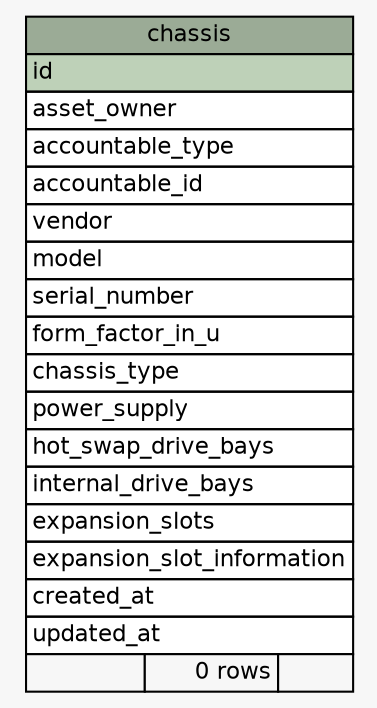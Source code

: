 // dot 2.40.1 on Linux 5.0.0-23-generic
// SchemaSpy rev 590
digraph "chassis" {
  graph [
    rankdir="RL"
    bgcolor="#f7f7f7"
    nodesep="0.18"
    ranksep="0.46"
    fontname="Helvetica"
    fontsize="11"
  ];
  node [
    fontname="Helvetica"
    fontsize="11"
    shape="plaintext"
  ];
  edge [
    arrowsize="0.8"
  ];
  "chassis" [
    label=<
    <TABLE BORDER="0" CELLBORDER="1" CELLSPACING="0" BGCOLOR="#ffffff">
      <TR><TD COLSPAN="3" BGCOLOR="#9bab96" ALIGN="CENTER">chassis</TD></TR>
      <TR><TD PORT="id" COLSPAN="3" BGCOLOR="#bed1b8" ALIGN="LEFT">id</TD></TR>
      <TR><TD PORT="asset_owner" COLSPAN="3" ALIGN="LEFT">asset_owner</TD></TR>
      <TR><TD PORT="accountable_type" COLSPAN="3" ALIGN="LEFT">accountable_type</TD></TR>
      <TR><TD PORT="accountable_id" COLSPAN="3" ALIGN="LEFT">accountable_id</TD></TR>
      <TR><TD PORT="vendor" COLSPAN="3" ALIGN="LEFT">vendor</TD></TR>
      <TR><TD PORT="model" COLSPAN="3" ALIGN="LEFT">model</TD></TR>
      <TR><TD PORT="serial_number" COLSPAN="3" ALIGN="LEFT">serial_number</TD></TR>
      <TR><TD PORT="form_factor_in_u" COLSPAN="3" ALIGN="LEFT">form_factor_in_u</TD></TR>
      <TR><TD PORT="chassis_type" COLSPAN="3" ALIGN="LEFT">chassis_type</TD></TR>
      <TR><TD PORT="power_supply" COLSPAN="3" ALIGN="LEFT">power_supply</TD></TR>
      <TR><TD PORT="hot_swap_drive_bays" COLSPAN="3" ALIGN="LEFT">hot_swap_drive_bays</TD></TR>
      <TR><TD PORT="internal_drive_bays" COLSPAN="3" ALIGN="LEFT">internal_drive_bays</TD></TR>
      <TR><TD PORT="expansion_slots" COLSPAN="3" ALIGN="LEFT">expansion_slots</TD></TR>
      <TR><TD PORT="expansion_slot_information" COLSPAN="3" ALIGN="LEFT">expansion_slot_information</TD></TR>
      <TR><TD PORT="created_at" COLSPAN="3" ALIGN="LEFT">created_at</TD></TR>
      <TR><TD PORT="updated_at" COLSPAN="3" ALIGN="LEFT">updated_at</TD></TR>
      <TR><TD ALIGN="LEFT" BGCOLOR="#f7f7f7">  </TD><TD ALIGN="RIGHT" BGCOLOR="#f7f7f7">0 rows</TD><TD ALIGN="RIGHT" BGCOLOR="#f7f7f7">  </TD></TR>
    </TABLE>>
    URL="tables/chassis.html"
    tooltip="chassis"
  ];
}
